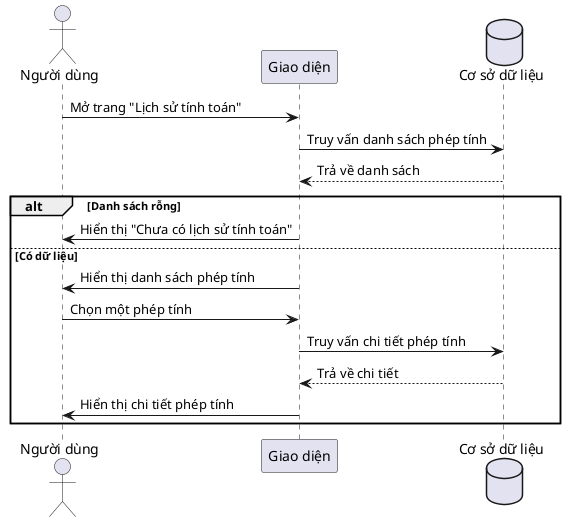 @startuml
actor "Người dùng" as User
participant "Giao diện" as UI
database "Cơ sở dữ liệu" as DB

User -> UI : Mở trang "Lịch sử tính toán"
UI -> DB   : Truy vấn danh sách phép tính
DB --> UI  : Trả về danh sách

alt Danh sách rỗng
  UI -> User : Hiển thị "Chưa có lịch sử tính toán"
else Có dữ liệu
  UI -> User : Hiển thị danh sách phép tính
  
  User -> UI : Chọn một phép tính
  UI -> DB   : Truy vấn chi tiết phép tính
  DB --> UI  : Trả về chi tiết
  UI -> User : Hiển thị chi tiết phép tính
end
@enduml
